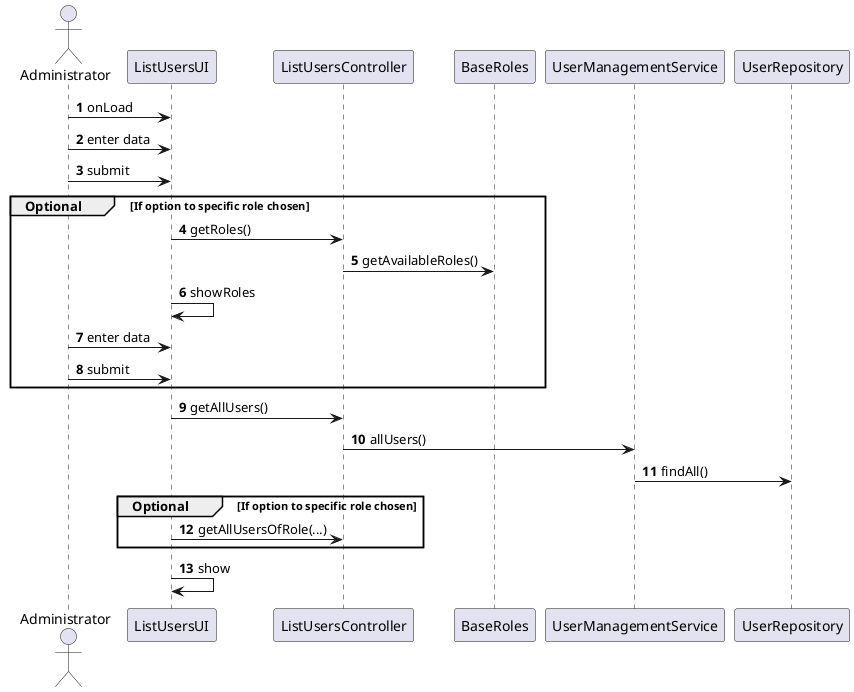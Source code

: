 @startuml
'https://plantuml.com/sequence-diagram

autonumber
actor Administrator

Administrator -> ListUsersUI: onLoad
Administrator -> ListUsersUI: enter data
Administrator -> ListUsersUI: submit
group Optional [If option to specific role chosen]
ListUsersUI -> ListUsersController: getRoles()
ListUsersController -> BaseRoles: getAvailableRoles()
ListUsersUI -> ListUsersUI : showRoles
Administrator -> ListUsersUI: enter data
Administrator -> ListUsersUI: submit
end
ListUsersUI -> ListUsersController: getAllUsers()
ListUsersController -> UserManagementService: allUsers()
UserManagementService -> UserRepository: findAll()
group Optional [If option to specific role chosen]
ListUsersUI -> ListUsersController: getAllUsersOfRole(...)
end
ListUsersUI -> ListUsersUI: show

@enduml